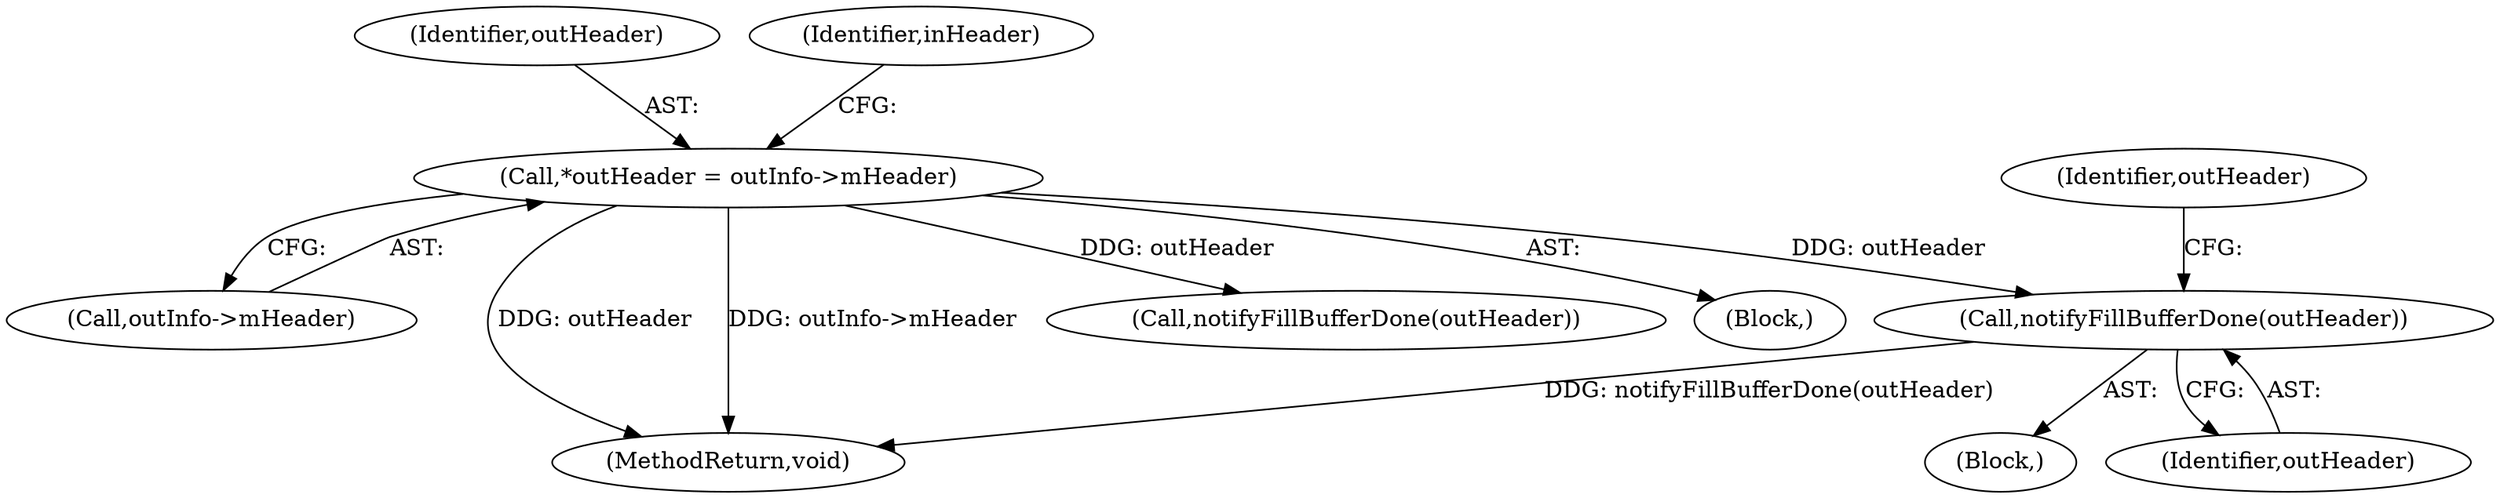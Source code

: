digraph "0_Android_5a6788730acfc6fd8f4a6ef89d2c376572a26b55@pointer" {
"1000389" [label="(Call,notifyFillBufferDone(outHeader))"];
"1000148" [label="(Call,*outHeader = outInfo->mHeader)"];
"1000150" [label="(Call,outInfo->mHeader)"];
"1000389" [label="(Call,notifyFillBufferDone(outHeader))"];
"1000390" [label="(Identifier,outHeader)"];
"1000246" [label="(Block,)"];
"1000149" [label="(Identifier,outHeader)"];
"1000392" [label="(Identifier,outHeader)"];
"1000409" [label="(MethodReturn,void)"];
"1000148" [label="(Call,*outHeader = outInfo->mHeader)"];
"1000156" [label="(Identifier,inHeader)"];
"1000196" [label="(Call,notifyFillBufferDone(outHeader))"];
"1000130" [label="(Block,)"];
"1000389" -> "1000246"  [label="AST: "];
"1000389" -> "1000390"  [label="CFG: "];
"1000390" -> "1000389"  [label="AST: "];
"1000392" -> "1000389"  [label="CFG: "];
"1000389" -> "1000409"  [label="DDG: notifyFillBufferDone(outHeader)"];
"1000148" -> "1000389"  [label="DDG: outHeader"];
"1000148" -> "1000130"  [label="AST: "];
"1000148" -> "1000150"  [label="CFG: "];
"1000149" -> "1000148"  [label="AST: "];
"1000150" -> "1000148"  [label="AST: "];
"1000156" -> "1000148"  [label="CFG: "];
"1000148" -> "1000409"  [label="DDG: outHeader"];
"1000148" -> "1000409"  [label="DDG: outInfo->mHeader"];
"1000148" -> "1000196"  [label="DDG: outHeader"];
}
